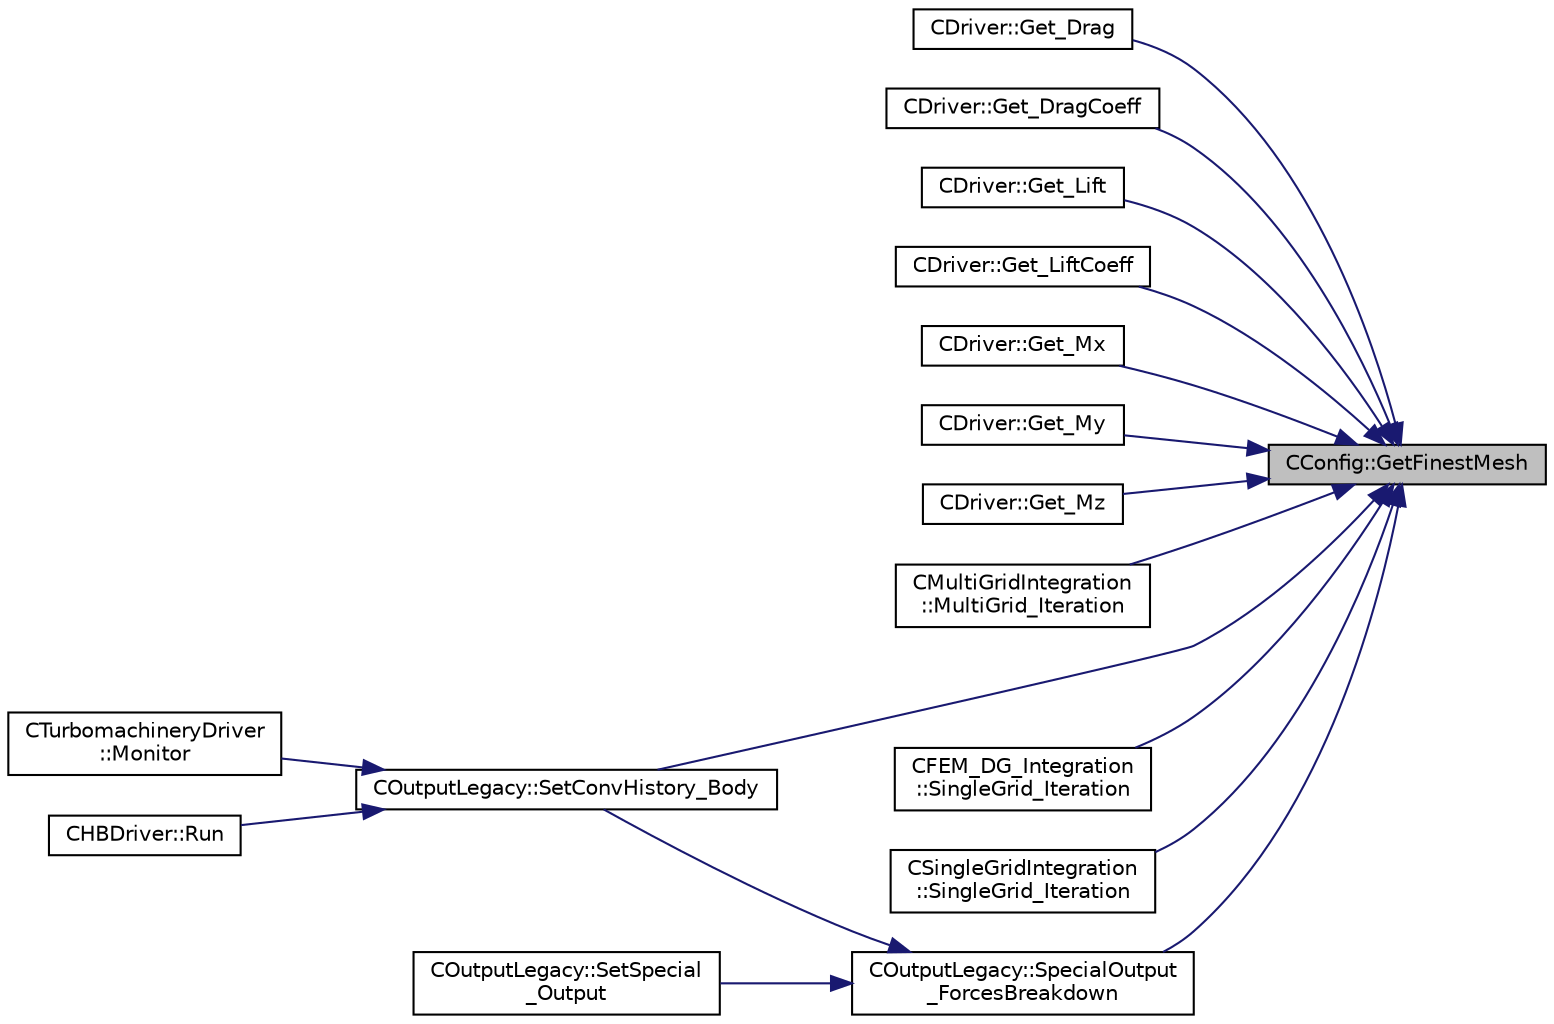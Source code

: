 digraph "CConfig::GetFinestMesh"
{
 // LATEX_PDF_SIZE
  edge [fontname="Helvetica",fontsize="10",labelfontname="Helvetica",labelfontsize="10"];
  node [fontname="Helvetica",fontsize="10",shape=record];
  rankdir="RL";
  Node1 [label="CConfig::GetFinestMesh",height=0.2,width=0.4,color="black", fillcolor="grey75", style="filled", fontcolor="black",tooltip="Get the index of the finest grid."];
  Node1 -> Node2 [dir="back",color="midnightblue",fontsize="10",style="solid",fontname="Helvetica"];
  Node2 [label="CDriver::Get_Drag",height=0.2,width=0.4,color="black", fillcolor="white", style="filled",URL="$classCDriver.html#acba179985041b9bc142ff945e9ad927b",tooltip="Get the total drag."];
  Node1 -> Node3 [dir="back",color="midnightblue",fontsize="10",style="solid",fontname="Helvetica"];
  Node3 [label="CDriver::Get_DragCoeff",height=0.2,width=0.4,color="black", fillcolor="white", style="filled",URL="$classCDriver.html#a96d72a24d99ceb83eafad5d3853b9747",tooltip="Get the total drag coefficient."];
  Node1 -> Node4 [dir="back",color="midnightblue",fontsize="10",style="solid",fontname="Helvetica"];
  Node4 [label="CDriver::Get_Lift",height=0.2,width=0.4,color="black", fillcolor="white", style="filled",URL="$classCDriver.html#a2caf04d00d221992f3294546e0c3f359",tooltip="Get the total lift."];
  Node1 -> Node5 [dir="back",color="midnightblue",fontsize="10",style="solid",fontname="Helvetica"];
  Node5 [label="CDriver::Get_LiftCoeff",height=0.2,width=0.4,color="black", fillcolor="white", style="filled",URL="$classCDriver.html#a4d64fd57b9387463f7a9bb16f76909c9",tooltip="Get the total lift coefficient."];
  Node1 -> Node6 [dir="back",color="midnightblue",fontsize="10",style="solid",fontname="Helvetica"];
  Node6 [label="CDriver::Get_Mx",height=0.2,width=0.4,color="black", fillcolor="white", style="filled",URL="$classCDriver.html#a0a43569a61ba675ec56a812d80f976f1",tooltip="Get the total x moment."];
  Node1 -> Node7 [dir="back",color="midnightblue",fontsize="10",style="solid",fontname="Helvetica"];
  Node7 [label="CDriver::Get_My",height=0.2,width=0.4,color="black", fillcolor="white", style="filled",URL="$classCDriver.html#ada66b6a5e427e2f6e0b2d8e2a4b82a34",tooltip="Get the total y moment."];
  Node1 -> Node8 [dir="back",color="midnightblue",fontsize="10",style="solid",fontname="Helvetica"];
  Node8 [label="CDriver::Get_Mz",height=0.2,width=0.4,color="black", fillcolor="white", style="filled",URL="$classCDriver.html#ac0e9241bc00cb9da64103921166ca274",tooltip="Get the total z moment."];
  Node1 -> Node9 [dir="back",color="midnightblue",fontsize="10",style="solid",fontname="Helvetica"];
  Node9 [label="CMultiGridIntegration\l::MultiGrid_Iteration",height=0.2,width=0.4,color="black", fillcolor="white", style="filled",URL="$classCMultiGridIntegration.html#af01ca6625f808e96f7f5876c608cf5d5",tooltip="This subroutine calls the MultiGrid_Cycle and also prepare the multigrid levels and the monitoring."];
  Node1 -> Node10 [dir="back",color="midnightblue",fontsize="10",style="solid",fontname="Helvetica"];
  Node10 [label="COutputLegacy::SetConvHistory_Body",height=0.2,width=0.4,color="black", fillcolor="white", style="filled",URL="$classCOutputLegacy.html#a217cc0d778a3828499189a9debee47c6",tooltip="Write the history file and the convergence on the screen for serial computations."];
  Node10 -> Node11 [dir="back",color="midnightblue",fontsize="10",style="solid",fontname="Helvetica"];
  Node11 [label="CTurbomachineryDriver\l::Monitor",height=0.2,width=0.4,color="black", fillcolor="white", style="filled",URL="$classCTurbomachineryDriver.html#a46d71c90157f3116888e41d0789be956",tooltip="Monitor the computation."];
  Node10 -> Node12 [dir="back",color="midnightblue",fontsize="10",style="solid",fontname="Helvetica"];
  Node12 [label="CHBDriver::Run",height=0.2,width=0.4,color="black", fillcolor="white", style="filled",URL="$classCHBDriver.html#a741b28f789c77858055bdea1d5716f21",tooltip="Run a single iteration of a Harmonic Balance problem."];
  Node1 -> Node13 [dir="back",color="midnightblue",fontsize="10",style="solid",fontname="Helvetica"];
  Node13 [label="CFEM_DG_Integration\l::SingleGrid_Iteration",height=0.2,width=0.4,color="black", fillcolor="white", style="filled",URL="$classCFEM__DG__Integration.html#a6813a31b8645bb8102beffb43eb54373",tooltip="Do the numerical integration (implicit) of the turbulence solver."];
  Node1 -> Node14 [dir="back",color="midnightblue",fontsize="10",style="solid",fontname="Helvetica"];
  Node14 [label="CSingleGridIntegration\l::SingleGrid_Iteration",height=0.2,width=0.4,color="black", fillcolor="white", style="filled",URL="$classCSingleGridIntegration.html#a62ebec93c34c032bcfacc24f8613fd9b",tooltip="Do the numerical integration (implicit) of the turbulence solver."];
  Node1 -> Node15 [dir="back",color="midnightblue",fontsize="10",style="solid",fontname="Helvetica"];
  Node15 [label="COutputLegacy::SpecialOutput\l_ForcesBreakdown",height=0.2,width=0.4,color="black", fillcolor="white", style="filled",URL="$classCOutputLegacy.html#a7769476ac1ae8b5d44c8e3c90d81ed76",tooltip="Write the history file and the convergence on the screen for serial computations."];
  Node15 -> Node10 [dir="back",color="midnightblue",fontsize="10",style="solid",fontname="Helvetica"];
  Node15 -> Node16 [dir="back",color="midnightblue",fontsize="10",style="solid",fontname="Helvetica"];
  Node16 [label="COutputLegacy::SetSpecial\l_Output",height=0.2,width=0.4,color="black", fillcolor="white", style="filled",URL="$classCOutputLegacy.html#ab087aa06a268f2a2b96ead0cd32c0c41",tooltip="Writes the special output files."];
}
